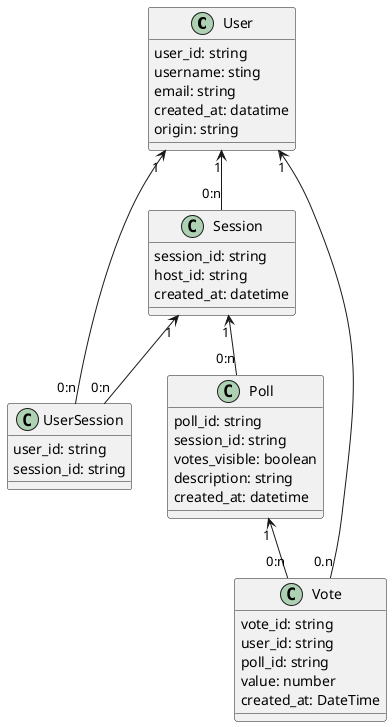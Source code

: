 @startuml "planning model"
class User {
    user_id: string
    username: sting
    email: string
    created_at: datatime
    origin: string
}

class Session {
    session_id: string
    host_id: string
    created_at: datetime
}

class UserSession {
    user_id: string
    session_id: string
}

class Poll {
    poll_id: string
    session_id: string
    votes_visible: boolean
    description: string
    created_at: datetime
}

class Vote {
    vote_id: string
    user_id: string
    poll_id: string
    value: number
    created_at: DateTime
}

User "1" <-- "0:n" UserSession
Session "1" <-- "0:n" UserSession
User "1" <-- "0:n" Session
Session "1" <-- "0:n" Poll
Poll "1" <-- "0:n" Vote 
Vote "0.n" --> "1" User

@enduml